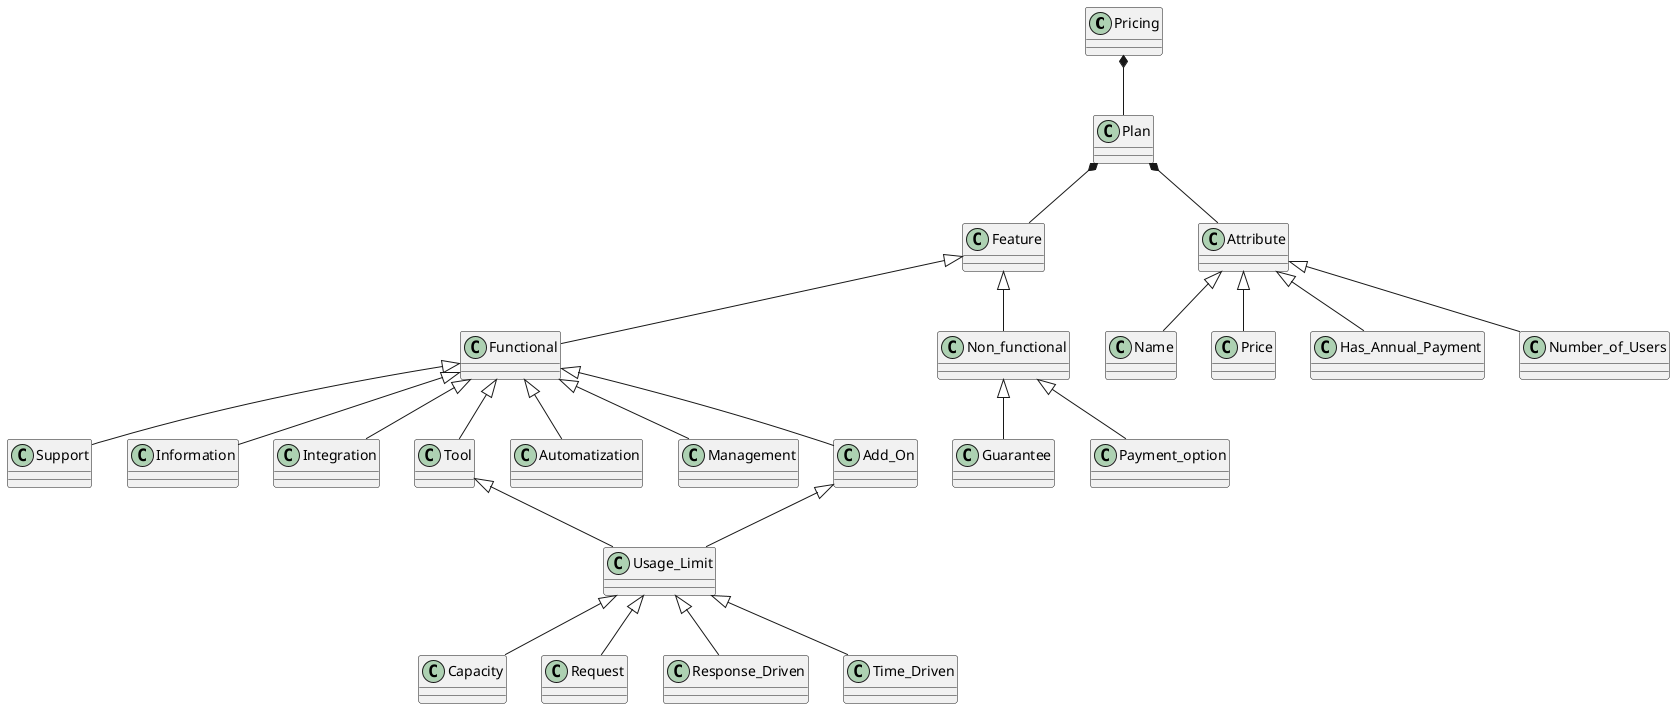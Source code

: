 @startuml 10_10_2023
Pricing *-- Plan 

Plan *-- Feature 
Plan *-- Attribute

Attribute <|-- Name
Attribute <|-- Price
Attribute <|-- Has_Annual_Payment
Attribute <|-- Number_of_Users

Feature <|-- Functional
Feature <|-- Non_functional

Functional <|-- Support
Functional <|-- Information
Functional <|-- Integration
Functional <|-- Tool
Functional <|-- Automatization
Functional <|-- Management
Functional <|-- Add_On

Non_functional <|-- Guarantee
Non_functional <|-- Payment_option

Tool <|-- Usage_Limit 
Add_On <|-- Usage_Limit

Usage_Limit <|-- Capacity
Usage_Limit <|-- Request
Usage_Limit <|-- Response_Driven
Usage_Limit <|-- Time_Driven
@enduml
